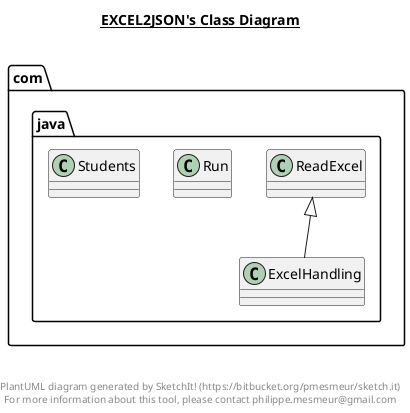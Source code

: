 @startuml

title __EXCEL2JSON's Class Diagram__\n

  namespace com.java {
    class com.java.ExcelHandling {
    }
  }
  

  namespace com.java {
    class com.java.ReadExcel {
    }
  }
  

  namespace com.java {
    class com.java.Run {
    }
  }
  

  namespace com.java {
    class com.java.Students {
    }
  }
  

  com.java.ExcelHandling -up-|> com.java.ReadExcel


right footer


PlantUML diagram generated by SketchIt! (https://bitbucket.org/pmesmeur/sketch.it)
For more information about this tool, please contact philippe.mesmeur@gmail.com
endfooter

@enduml
